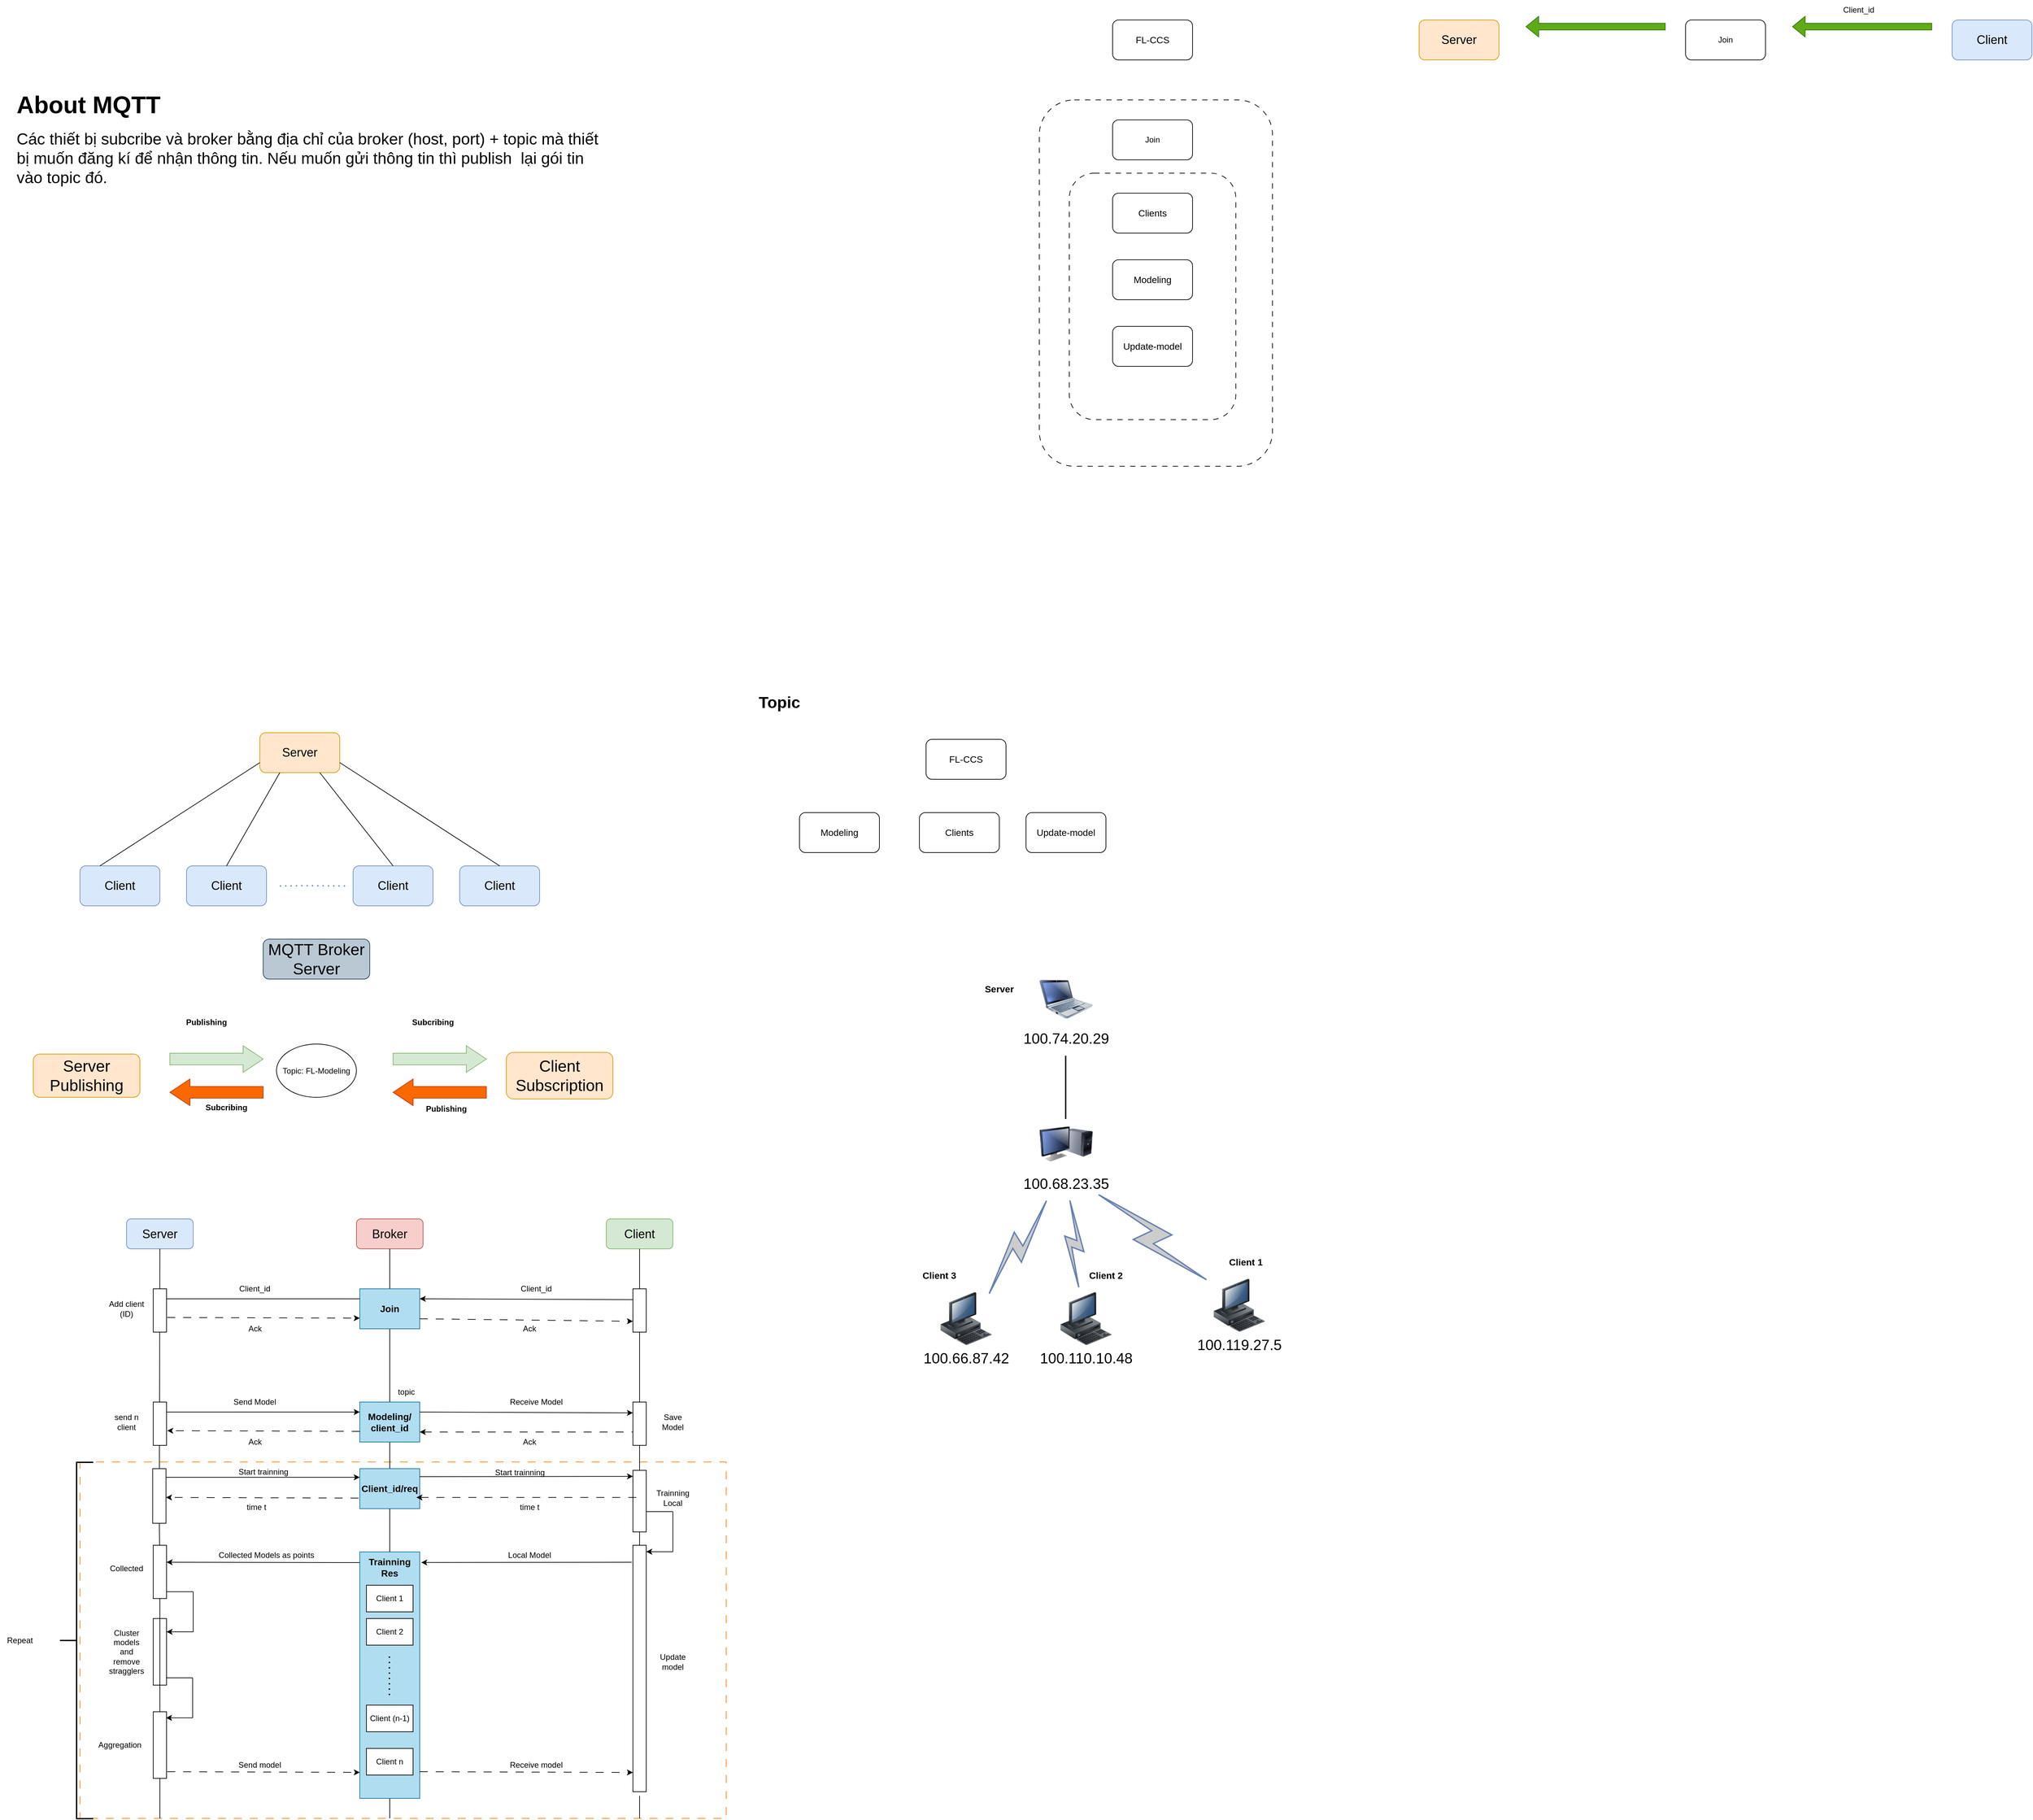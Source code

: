 <mxfile version="23.1.5" type="device">
  <diagram name="FL-CCC" id="c3QuGUCrtwv8ahnLyNjO">
    <mxGraphModel dx="1793" dy="5726" grid="0" gridSize="10" guides="1" tooltips="1" connect="1" arrows="1" fold="1" page="1" pageScale="1" pageWidth="3300" pageHeight="4681" math="0" shadow="0">
      <root>
        <mxCell id="0" />
        <mxCell id="1" parent="0" />
        <mxCell id="awCe2UNKOzJMhMb5uT8b-14" value="" style="group" parent="1" vertex="1" connectable="0">
          <mxGeometry x="280" y="-3220" width="870" height="267.5" as="geometry" />
        </mxCell>
        <mxCell id="awCe2UNKOzJMhMb5uT8b-15" value="&lt;span style=&quot;font-size: 24px;&quot;&gt;Client&lt;br&gt;Subscription&lt;/span&gt;" style="rounded=1;whiteSpace=wrap;html=1;fillColor=#ffe6cc;strokeColor=#d79b00;" parent="awCe2UNKOzJMhMb5uT8b-14" vertex="1">
          <mxGeometry x="710" y="170" width="160" height="70" as="geometry" />
        </mxCell>
        <mxCell id="awCe2UNKOzJMhMb5uT8b-16" value="&lt;font style=&quot;font-size: 24px;&quot;&gt;MQTT Broker Server&lt;/font&gt;" style="rounded=1;whiteSpace=wrap;html=1;fillColor=#bac8d3;strokeColor=#23445d;" parent="awCe2UNKOzJMhMb5uT8b-14" vertex="1">
          <mxGeometry x="345" width="160" height="60" as="geometry" />
        </mxCell>
        <mxCell id="awCe2UNKOzJMhMb5uT8b-17" value="&lt;span style=&quot;font-size: 24px;&quot;&gt;Server&lt;br&gt;Publishing&lt;/span&gt;" style="rounded=1;whiteSpace=wrap;html=1;fillColor=#ffe6cc;strokeColor=#d79b00;" parent="awCe2UNKOzJMhMb5uT8b-14" vertex="1">
          <mxGeometry y="172.5" width="160" height="65" as="geometry" />
        </mxCell>
        <mxCell id="awCe2UNKOzJMhMb5uT8b-18" value="Topic: FL-Modeling" style="ellipse;whiteSpace=wrap;html=1;" parent="awCe2UNKOzJMhMb5uT8b-14" vertex="1">
          <mxGeometry x="365" y="157.5" width="120" height="80" as="geometry" />
        </mxCell>
        <mxCell id="awCe2UNKOzJMhMb5uT8b-19" value="" style="shape=singleArrow;whiteSpace=wrap;html=1;arrowWidth=0.436;arrowSize=0.215;fillColor=#d5e8d4;strokeColor=#82b366;" parent="awCe2UNKOzJMhMb5uT8b-14" vertex="1">
          <mxGeometry x="205" y="160" width="140" height="40" as="geometry" />
        </mxCell>
        <mxCell id="awCe2UNKOzJMhMb5uT8b-20" value="" style="shape=singleArrow;whiteSpace=wrap;html=1;arrowWidth=0.436;arrowSize=0.215;fillColor=#d5e8d4;strokeColor=#82b366;" parent="awCe2UNKOzJMhMb5uT8b-14" vertex="1">
          <mxGeometry x="540" y="160" width="140" height="40" as="geometry" />
        </mxCell>
        <mxCell id="awCe2UNKOzJMhMb5uT8b-21" value="" style="shape=singleArrow;whiteSpace=wrap;html=1;arrowWidth=0.436;arrowSize=0.215;rotation=-180;fillColor=#fa6800;fontColor=#000000;strokeColor=#C73500;" parent="awCe2UNKOzJMhMb5uT8b-14" vertex="1">
          <mxGeometry x="540" y="210" width="140" height="40" as="geometry" />
        </mxCell>
        <mxCell id="awCe2UNKOzJMhMb5uT8b-22" value="" style="shape=singleArrow;whiteSpace=wrap;html=1;arrowWidth=0.436;arrowSize=0.215;rotation=-180;fillColor=#fa6800;fontColor=#000000;strokeColor=#C73500;" parent="awCe2UNKOzJMhMb5uT8b-14" vertex="1">
          <mxGeometry x="205" y="210" width="140" height="40" as="geometry" />
        </mxCell>
        <mxCell id="awCe2UNKOzJMhMb5uT8b-23" value="&lt;b&gt;Publishing&lt;/b&gt;" style="text;html=1;strokeColor=none;fillColor=none;align=center;verticalAlign=middle;whiteSpace=wrap;rounded=0;" parent="awCe2UNKOzJMhMb5uT8b-14" vertex="1">
          <mxGeometry x="230" y="110" width="60" height="30" as="geometry" />
        </mxCell>
        <mxCell id="awCe2UNKOzJMhMb5uT8b-24" value="&lt;b&gt;Subcribing&lt;/b&gt;" style="text;html=1;strokeColor=none;fillColor=none;align=center;verticalAlign=middle;whiteSpace=wrap;rounded=0;" parent="awCe2UNKOzJMhMb5uT8b-14" vertex="1">
          <mxGeometry x="570" y="110" width="60" height="30" as="geometry" />
        </mxCell>
        <mxCell id="5m6hEmugekp5v_GutVy6-2" value="&lt;b&gt;Subcribing&lt;/b&gt;" style="text;html=1;strokeColor=none;fillColor=none;align=center;verticalAlign=middle;whiteSpace=wrap;rounded=0;" parent="awCe2UNKOzJMhMb5uT8b-14" vertex="1">
          <mxGeometry x="260" y="237.5" width="60" height="30" as="geometry" />
        </mxCell>
        <mxCell id="awCe2UNKOzJMhMb5uT8b-25" value="" style="group" parent="1" vertex="1" connectable="0">
          <mxGeometry x="350" y="-3530" width="690" height="260" as="geometry" />
        </mxCell>
        <mxCell id="awCe2UNKOzJMhMb5uT8b-26" value="&lt;font style=&quot;font-size: 18px;&quot;&gt;Server&lt;/font&gt;" style="rounded=1;whiteSpace=wrap;html=1;fillColor=#ffe6cc;strokeColor=#d79b00;" parent="awCe2UNKOzJMhMb5uT8b-25" vertex="1">
          <mxGeometry x="270" width="120" height="60" as="geometry" />
        </mxCell>
        <mxCell id="awCe2UNKOzJMhMb5uT8b-27" value="&lt;font style=&quot;font-size: 18px;&quot;&gt;Client&lt;/font&gt;" style="rounded=1;whiteSpace=wrap;html=1;fillColor=#dae8fc;strokeColor=#6c8ebf;" parent="awCe2UNKOzJMhMb5uT8b-25" vertex="1">
          <mxGeometry y="200" width="120" height="60" as="geometry" />
        </mxCell>
        <mxCell id="awCe2UNKOzJMhMb5uT8b-28" value="&lt;font style=&quot;font-size: 18px;&quot;&gt;Client&lt;/font&gt;" style="rounded=1;whiteSpace=wrap;html=1;fillColor=#dae8fc;strokeColor=#6c8ebf;" parent="awCe2UNKOzJMhMb5uT8b-25" vertex="1">
          <mxGeometry x="570" y="200" width="120" height="60" as="geometry" />
        </mxCell>
        <mxCell id="awCe2UNKOzJMhMb5uT8b-29" value="&lt;font style=&quot;font-size: 18px;&quot;&gt;Client&lt;/font&gt;" style="rounded=1;whiteSpace=wrap;html=1;fillColor=#dae8fc;strokeColor=#6c8ebf;" parent="awCe2UNKOzJMhMb5uT8b-25" vertex="1">
          <mxGeometry x="160" y="200" width="120" height="60" as="geometry" />
        </mxCell>
        <mxCell id="awCe2UNKOzJMhMb5uT8b-30" value="&lt;font style=&quot;font-size: 18px;&quot;&gt;Client&lt;/font&gt;" style="rounded=1;whiteSpace=wrap;html=1;fillColor=#dae8fc;strokeColor=#6c8ebf;" parent="awCe2UNKOzJMhMb5uT8b-25" vertex="1">
          <mxGeometry x="410" y="200" width="120" height="60" as="geometry" />
        </mxCell>
        <mxCell id="awCe2UNKOzJMhMb5uT8b-31" value="" style="endArrow=none;dashed=1;html=1;dashPattern=1 3;strokeWidth=2;rounded=0;fillColor=#dae8fc;strokeColor=#6c8ebf;" parent="awCe2UNKOzJMhMb5uT8b-25" edge="1">
          <mxGeometry width="50" height="50" relative="1" as="geometry">
            <mxPoint x="300" y="230.21" as="sourcePoint" />
            <mxPoint x="400" y="230.21" as="targetPoint" />
            <Array as="points">
              <mxPoint x="340" y="229.71" />
            </Array>
          </mxGeometry>
        </mxCell>
        <mxCell id="awCe2UNKOzJMhMb5uT8b-32" value="" style="endArrow=none;html=1;rounded=0;entryX=0;entryY=0.75;entryDx=0;entryDy=0;" parent="awCe2UNKOzJMhMb5uT8b-25" target="awCe2UNKOzJMhMb5uT8b-26" edge="1">
          <mxGeometry width="50" height="50" relative="1" as="geometry">
            <mxPoint x="30" y="200" as="sourcePoint" />
            <mxPoint x="80" y="150" as="targetPoint" />
          </mxGeometry>
        </mxCell>
        <mxCell id="awCe2UNKOzJMhMb5uT8b-33" value="" style="endArrow=none;html=1;rounded=0;entryX=0.25;entryY=1;entryDx=0;entryDy=0;exitX=0.5;exitY=0;exitDx=0;exitDy=0;" parent="awCe2UNKOzJMhMb5uT8b-25" source="awCe2UNKOzJMhMb5uT8b-29" target="awCe2UNKOzJMhMb5uT8b-26" edge="1">
          <mxGeometry width="50" height="50" relative="1" as="geometry">
            <mxPoint x="190" y="190" as="sourcePoint" />
            <mxPoint x="490" as="targetPoint" />
          </mxGeometry>
        </mxCell>
        <mxCell id="awCe2UNKOzJMhMb5uT8b-34" value="" style="endArrow=none;html=1;rounded=0;entryX=0.75;entryY=1;entryDx=0;entryDy=0;exitX=0.5;exitY=0;exitDx=0;exitDy=0;" parent="awCe2UNKOzJMhMb5uT8b-25" source="awCe2UNKOzJMhMb5uT8b-30" target="awCe2UNKOzJMhMb5uT8b-26" edge="1">
          <mxGeometry width="50" height="50" relative="1" as="geometry">
            <mxPoint x="420" y="120" as="sourcePoint" />
            <mxPoint x="660" y="-20" as="targetPoint" />
          </mxGeometry>
        </mxCell>
        <mxCell id="awCe2UNKOzJMhMb5uT8b-35" value="" style="endArrow=none;html=1;rounded=0;entryX=1;entryY=0.75;entryDx=0;entryDy=0;exitX=0.5;exitY=0;exitDx=0;exitDy=0;" parent="awCe2UNKOzJMhMb5uT8b-25" source="awCe2UNKOzJMhMb5uT8b-28" target="awCe2UNKOzJMhMb5uT8b-26" edge="1">
          <mxGeometry width="50" height="50" relative="1" as="geometry">
            <mxPoint x="490" y="60" as="sourcePoint" />
            <mxPoint x="730" y="-80" as="targetPoint" />
          </mxGeometry>
        </mxCell>
        <mxCell id="awCe2UNKOzJMhMb5uT8b-111" value="&lt;font style=&quot;font-size: 14px;&quot;&gt;FL-CCS&lt;/font&gt;" style="rounded=1;whiteSpace=wrap;html=1;" parent="1" vertex="1">
          <mxGeometry x="1620" y="-3520" width="120" height="60" as="geometry" />
        </mxCell>
        <mxCell id="awCe2UNKOzJMhMb5uT8b-112" value="&lt;span style=&quot;font-size: 14px;&quot;&gt;Modeling&lt;/span&gt;" style="rounded=1;whiteSpace=wrap;html=1;" parent="1" vertex="1">
          <mxGeometry x="1430" y="-3410" width="120" height="60" as="geometry" />
        </mxCell>
        <mxCell id="awCe2UNKOzJMhMb5uT8b-113" value="&lt;span style=&quot;font-size: 14px;&quot;&gt;Clients&lt;/span&gt;" style="rounded=1;whiteSpace=wrap;html=1;" parent="1" vertex="1">
          <mxGeometry x="1610" y="-3410" width="120" height="60" as="geometry" />
        </mxCell>
        <mxCell id="awCe2UNKOzJMhMb5uT8b-114" value="&lt;font style=&quot;font-size: 24px;&quot;&gt;&lt;b&gt;Topic&lt;/b&gt;&lt;/font&gt;" style="text;html=1;align=center;verticalAlign=middle;whiteSpace=wrap;rounded=0;" parent="1" vertex="1">
          <mxGeometry x="1370" y="-3590" width="60" height="30" as="geometry" />
        </mxCell>
        <mxCell id="awCe2UNKOzJMhMb5uT8b-116" value="&lt;h1&gt;&lt;span style=&quot;font-size: 36px;&quot;&gt;About MQTT&lt;/span&gt;&lt;/h1&gt;&lt;p&gt;&lt;font style=&quot;font-size: 24px;&quot;&gt;Các thiết bị subcribe và broker bằng địa chỉ của broker (host, port) + topic mà thiết bị muốn đăng kí để nhận thông tin. Nếu muốn gửi thông tin thì publish&amp;nbsp; lại gói tin vào topic đó.&lt;/font&gt;&lt;/p&gt;&lt;p&gt;&lt;font style=&quot;font-size: 24px;&quot;&gt;&lt;br&gt;&lt;/font&gt;&lt;/p&gt;" style="text;html=1;spacing=5;spacingTop=-20;whiteSpace=wrap;overflow=hidden;rounded=0;" parent="1" vertex="1">
          <mxGeometry x="250" y="-4500" width="890" height="410" as="geometry" />
        </mxCell>
        <mxCell id="awCe2UNKOzJMhMb5uT8b-117" value="&lt;span style=&quot;font-size: 14px;&quot;&gt;Update-model&lt;/span&gt;" style="rounded=1;whiteSpace=wrap;html=1;" parent="1" vertex="1">
          <mxGeometry x="1770" y="-3410" width="120" height="60" as="geometry" />
        </mxCell>
        <mxCell id="awCe2UNKOzJMhMb5uT8b-120" value="&lt;font style=&quot;font-size: 18px;&quot;&gt;Server&lt;/font&gt;" style="rounded=1;whiteSpace=wrap;html=1;fillColor=#ffe6cc;strokeColor=#d79b00;" parent="1" vertex="1">
          <mxGeometry x="2360" y="-4600" width="120" height="60" as="geometry" />
        </mxCell>
        <mxCell id="awCe2UNKOzJMhMb5uT8b-122" value="&lt;font style=&quot;font-size: 18px;&quot;&gt;Client&lt;/font&gt;" style="rounded=1;whiteSpace=wrap;html=1;fillColor=#dae8fc;strokeColor=#6c8ebf;" parent="1" vertex="1">
          <mxGeometry x="3160" y="-4600" width="120" height="60" as="geometry" />
        </mxCell>
        <mxCell id="awCe2UNKOzJMhMb5uT8b-130" value="&lt;font style=&quot;font-size: 14px;&quot;&gt;FL-CCS&lt;/font&gt;" style="rounded=1;whiteSpace=wrap;html=1;" parent="1" vertex="1">
          <mxGeometry x="1900" y="-4600" width="120" height="60" as="geometry" />
        </mxCell>
        <mxCell id="awCe2UNKOzJMhMb5uT8b-131" value="&lt;span style=&quot;font-size: 14px;&quot;&gt;Modeling&lt;/span&gt;" style="rounded=1;whiteSpace=wrap;html=1;" parent="1" vertex="1">
          <mxGeometry x="1900" y="-4240" width="120" height="60" as="geometry" />
        </mxCell>
        <mxCell id="awCe2UNKOzJMhMb5uT8b-132" value="&lt;span style=&quot;font-size: 14px;&quot;&gt;Clients&lt;/span&gt;" style="rounded=1;whiteSpace=wrap;html=1;" parent="1" vertex="1">
          <mxGeometry x="1900" y="-4340" width="120" height="60" as="geometry" />
        </mxCell>
        <mxCell id="awCe2UNKOzJMhMb5uT8b-133" value="&lt;span style=&quot;font-size: 14px;&quot;&gt;Update-model&lt;/span&gt;" style="rounded=1;whiteSpace=wrap;html=1;" parent="1" vertex="1">
          <mxGeometry x="1900" y="-4140" width="120" height="60" as="geometry" />
        </mxCell>
        <mxCell id="If4Z5eM3cp17bn5f_kbH-1" value="" style="rounded=1;whiteSpace=wrap;html=1;dashed=1;dashPattern=8 8;fillColor=none;" parent="1" vertex="1">
          <mxGeometry x="1790" y="-4480" width="350" height="550" as="geometry" />
        </mxCell>
        <mxCell id="mG-mqmal-jHBFLolHyjt-1" value="Join" style="rounded=1;whiteSpace=wrap;html=1;" parent="1" vertex="1">
          <mxGeometry x="1900" y="-4450" width="120" height="60" as="geometry" />
        </mxCell>
        <mxCell id="If4Z5eM3cp17bn5f_kbH-2" value="" style="rounded=1;whiteSpace=wrap;html=1;dashed=1;dashPattern=8 8;fillColor=none;" parent="1" vertex="1">
          <mxGeometry x="1835" y="-4370" width="250" height="370" as="geometry" />
        </mxCell>
        <mxCell id="If4Z5eM3cp17bn5f_kbH-3" value="Join" style="rounded=1;whiteSpace=wrap;html=1;" parent="1" vertex="1">
          <mxGeometry x="2760" y="-4600" width="120" height="60" as="geometry" />
        </mxCell>
        <mxCell id="If4Z5eM3cp17bn5f_kbH-4" value="" style="shape=flexArrow;endArrow=classic;html=1;rounded=0;fillColor=#60a917;strokeColor=#2D7600;" parent="1" edge="1">
          <mxGeometry width="50" height="50" relative="1" as="geometry">
            <mxPoint x="3130" y="-4590" as="sourcePoint" />
            <mxPoint x="2920" y="-4590" as="targetPoint" />
          </mxGeometry>
        </mxCell>
        <mxCell id="If4Z5eM3cp17bn5f_kbH-5" value="Client_id" style="text;html=1;align=center;verticalAlign=middle;whiteSpace=wrap;rounded=0;" parent="1" vertex="1">
          <mxGeometry x="2990" y="-4630" width="60" height="30" as="geometry" />
        </mxCell>
        <mxCell id="If4Z5eM3cp17bn5f_kbH-6" value="" style="shape=flexArrow;endArrow=classic;html=1;rounded=0;fillColor=#60a917;strokeColor=#2D7600;" parent="1" edge="1">
          <mxGeometry width="50" height="50" relative="1" as="geometry">
            <mxPoint x="2730" y="-4590" as="sourcePoint" />
            <mxPoint x="2520" y="-4590" as="targetPoint" />
          </mxGeometry>
        </mxCell>
        <mxCell id="5m6hEmugekp5v_GutVy6-1" value="&lt;b&gt;Publishing&lt;/b&gt;" style="text;html=1;strokeColor=none;fillColor=none;align=center;verticalAlign=middle;whiteSpace=wrap;rounded=0;" parent="1" vertex="1">
          <mxGeometry x="870" y="-2980" width="60" height="30" as="geometry" />
        </mxCell>
        <mxCell id="yROcr4ro5BfbEYXAy01G-6" style="edgeStyle=none;rounded=0;html=1;labelBackgroundColor=none;endArrow=none;strokeWidth=2;fontFamily=Verdana;fontSize=22" parent="1" edge="1">
          <mxGeometry relative="1" as="geometry">
            <mxPoint x="1829.58" y="-2950" as="sourcePoint" />
            <mxPoint x="1829.58" y="-3045" as="targetPoint" />
          </mxGeometry>
        </mxCell>
        <mxCell id="yROcr4ro5BfbEYXAy01G-10" value="100.119.27.5" style="image;html=1;labelBackgroundColor=#ffffff;image=img/lib/clip_art/computers/Workstation_128x128.png;rounded=1;shadow=0;comic=0;strokeWidth=2;fontSize=22" parent="1" vertex="1">
          <mxGeometry x="2050" y="-2710" width="80" height="80" as="geometry" />
        </mxCell>
        <mxCell id="yROcr4ro5BfbEYXAy01G-12" value="100.74.20.29" style="image;html=1;labelBackgroundColor=#ffffff;image=img/lib/clip_art/computers/Netbook_128x128.png;rounded=1;shadow=0;comic=0;strokeColor=#000000;strokeWidth=2;fillColor=#FFFFFF;fontSize=22;fontColor=#000000;" parent="1" vertex="1">
          <mxGeometry x="1790" y="-3170" width="80" height="80" as="geometry" />
        </mxCell>
        <mxCell id="yROcr4ro5BfbEYXAy01G-16" value="" style="html=1;fillColor=#CCCCCC;strokeColor=#6881B3;gradientColor=none;gradientDirection=north;strokeWidth=2;shape=mxgraph.networks.comm_link_edge;html=1;labelBackgroundColor=none;endArrow=none;fontFamily=Verdana;fontSize=22;fontColor=#000000;" parent="1" edge="1">
          <mxGeometry width="100" height="100" relative="1" as="geometry">
            <mxPoint x="1710" y="-2680" as="sourcePoint" />
            <mxPoint x="1805.51" y="-2835" as="targetPoint" />
          </mxGeometry>
        </mxCell>
        <mxCell id="yROcr4ro5BfbEYXAy01G-17" value="" style="html=1;fillColor=#CCCCCC;strokeColor=#6881B3;gradientColor=none;gradientDirection=north;strokeWidth=2;shape=mxgraph.networks.comm_link_edge;html=1;labelBackgroundColor=none;endArrow=none;fontFamily=Verdana;fontSize=22;fontColor=#000000;" parent="1" edge="1">
          <mxGeometry width="100" height="100" relative="1" as="geometry">
            <mxPoint x="1850" y="-2690" as="sourcePoint" />
            <mxPoint x="1835.106" y="-2835" as="targetPoint" />
          </mxGeometry>
        </mxCell>
        <mxCell id="yROcr4ro5BfbEYXAy01G-18" value="" style="html=1;fillColor=#CCCCCC;strokeColor=#6881B3;gradientColor=none;gradientDirection=north;strokeWidth=2;shape=mxgraph.networks.comm_link_edge;html=1;labelBackgroundColor=none;endArrow=none;fontFamily=Verdana;fontSize=22;fontColor=#000000;" parent="1" source="yROcr4ro5BfbEYXAy01G-10" edge="1">
          <mxGeometry width="100" height="100" relative="1" as="geometry">
            <mxPoint x="1670" y="-2868.043" as="sourcePoint" />
            <mxPoint x="1870" y="-2843.462" as="targetPoint" />
          </mxGeometry>
        </mxCell>
        <mxCell id="yROcr4ro5BfbEYXAy01G-23" value="100.68.23.35" style="image;html=1;labelBackgroundColor=#ffffff;image=img/lib/clip_art/computers/Monitor_Tower_128x128.png;rounded=1;shadow=0;comic=0;strokeWidth=2;fontSize=22" parent="1" vertex="1">
          <mxGeometry x="1790" y="-2952.5" width="80" height="80" as="geometry" />
        </mxCell>
        <mxCell id="yROcr4ro5BfbEYXAy01G-24" value="100.110.10.48" style="image;html=1;labelBackgroundColor=#ffffff;image=img/lib/clip_art/computers/Workstation_128x128.png;rounded=1;shadow=0;comic=0;strokeWidth=2;fontSize=22" parent="1" vertex="1">
          <mxGeometry x="1820" y="-2690" width="80" height="80" as="geometry" />
        </mxCell>
        <mxCell id="yROcr4ro5BfbEYXAy01G-25" value="100.66.87.42" style="image;html=1;labelBackgroundColor=#ffffff;image=img/lib/clip_art/computers/Workstation_128x128.png;rounded=1;shadow=0;comic=0;strokeWidth=2;fontSize=22" parent="1" vertex="1">
          <mxGeometry x="1640" y="-2690" width="80" height="80" as="geometry" />
        </mxCell>
        <mxCell id="yROcr4ro5BfbEYXAy01G-26" value="&lt;b&gt;&lt;font style=&quot;font-size: 14px;&quot;&gt;Server&lt;/font&gt;&lt;/b&gt;" style="text;html=1;align=center;verticalAlign=middle;whiteSpace=wrap;rounded=0;" parent="1" vertex="1">
          <mxGeometry x="1700" y="-3160" width="60" height="30" as="geometry" />
        </mxCell>
        <mxCell id="yROcr4ro5BfbEYXAy01G-27" value="&lt;b&gt;&lt;font style=&quot;font-size: 14px;&quot;&gt;Client 3&lt;/font&gt;&lt;/b&gt;" style="text;html=1;align=center;verticalAlign=middle;whiteSpace=wrap;rounded=0;" parent="1" vertex="1">
          <mxGeometry x="1610" y="-2730" width="60" height="30" as="geometry" />
        </mxCell>
        <mxCell id="yROcr4ro5BfbEYXAy01G-28" value="&lt;b&gt;&lt;font style=&quot;font-size: 14px;&quot;&gt;Client 2&lt;/font&gt;&lt;/b&gt;" style="text;html=1;align=center;verticalAlign=middle;whiteSpace=wrap;rounded=0;" parent="1" vertex="1">
          <mxGeometry x="1860" y="-2730" width="60" height="30" as="geometry" />
        </mxCell>
        <mxCell id="yROcr4ro5BfbEYXAy01G-29" value="&lt;b&gt;&lt;font style=&quot;font-size: 14px;&quot;&gt;Client 1&lt;/font&gt;&lt;/b&gt;" style="text;html=1;align=center;verticalAlign=middle;whiteSpace=wrap;rounded=0;" parent="1" vertex="1">
          <mxGeometry x="2070" y="-2750" width="60" height="30" as="geometry" />
        </mxCell>
        <mxCell id="awCe2UNKOzJMhMb5uT8b-106" value="" style="group" parent="1" vertex="1" connectable="0">
          <mxGeometry x="1200" y="-2360.5" width="40" height="60.2" as="geometry" />
        </mxCell>
        <mxCell id="awCe2UNKOzJMhMb5uT8b-107" value="" style="endArrow=classic;html=1;rounded=0;" parent="awCe2UNKOzJMhMb5uT8b-106" edge="1">
          <mxGeometry width="50" height="50" relative="1" as="geometry">
            <mxPoint x="40" y="60.2" as="sourcePoint" />
            <mxPoint y="60.2" as="targetPoint" />
          </mxGeometry>
        </mxCell>
        <mxCell id="awCe2UNKOzJMhMb5uT8b-108" value="" style="endArrow=none;html=1;rounded=0;" parent="awCe2UNKOzJMhMb5uT8b-106" edge="1">
          <mxGeometry width="50" height="50" relative="1" as="geometry">
            <mxPoint x="40" y="60.2" as="sourcePoint" />
            <mxPoint x="40" y="0.2" as="targetPoint" />
          </mxGeometry>
        </mxCell>
        <mxCell id="awCe2UNKOzJMhMb5uT8b-109" value="" style="endArrow=none;html=1;rounded=0;" parent="awCe2UNKOzJMhMb5uT8b-106" edge="1">
          <mxGeometry width="50" height="50" relative="1" as="geometry">
            <mxPoint as="sourcePoint" />
            <mxPoint x="40" as="targetPoint" />
          </mxGeometry>
        </mxCell>
        <mxCell id="awCe2UNKOzJMhMb5uT8b-40" value="" style="rounded=0;whiteSpace=wrap;html=1;fillColor=none;dashed=1;dashPattern=12 12;strokeColor=#FF8000;container=0;" parent="1" vertex="1">
          <mxGeometry x="350" y="-2435" width="970" height="535" as="geometry" />
        </mxCell>
        <mxCell id="awCe2UNKOzJMhMb5uT8b-100" value="" style="strokeWidth=2;html=1;shape=mxgraph.flowchart.annotation_2;align=left;labelPosition=right;pointerEvents=1;" parent="1" vertex="1">
          <mxGeometry x="320" y="-2434.5" width="50" height="535" as="geometry" />
        </mxCell>
        <mxCell id="awCe2UNKOzJMhMb5uT8b-101" value="Repeat" style="text;html=1;strokeColor=none;fillColor=none;align=center;verticalAlign=middle;whiteSpace=wrap;rounded=0;" parent="1" vertex="1">
          <mxGeometry x="230" y="-2182" width="60" height="30" as="geometry" />
        </mxCell>
        <mxCell id="awCe2UNKOzJMhMb5uT8b-42" value="&lt;font style=&quot;font-size: 18px;&quot;&gt;Server&lt;/font&gt;" style="rounded=1;whiteSpace=wrap;html=1;fillColor=#dae8fc;strokeColor=#6c8ebf;" parent="1" vertex="1">
          <mxGeometry x="420" y="-2800" width="100" height="45" as="geometry" />
        </mxCell>
        <mxCell id="awCe2UNKOzJMhMb5uT8b-43" value="&lt;font style=&quot;font-size: 18px;&quot;&gt;Client&lt;/font&gt;" style="rounded=1;whiteSpace=wrap;html=1;fillColor=#d5e8d4;strokeColor=#82b366;" parent="1" vertex="1">
          <mxGeometry x="1140" y="-2800" width="100" height="45" as="geometry" />
        </mxCell>
        <mxCell id="awCe2UNKOzJMhMb5uT8b-44" value="" style="endArrow=none;html=1;rounded=0;entryX=0.5;entryY=1;entryDx=0;entryDy=0;" parent="1" source="ZpZ2Aznc4NjEbj2G3vi4-88" target="awCe2UNKOzJMhMb5uT8b-42" edge="1">
          <mxGeometry width="50" height="50" relative="1" as="geometry">
            <mxPoint x="470" y="-2020" as="sourcePoint" />
            <mxPoint x="500" y="-2540" as="targetPoint" />
          </mxGeometry>
        </mxCell>
        <mxCell id="awCe2UNKOzJMhMb5uT8b-45" value="" style="endArrow=none;html=1;rounded=0;entryX=0.5;entryY=1;entryDx=0;entryDy=0;" parent="1" source="awCe2UNKOzJMhMb5uT8b-59" target="awCe2UNKOzJMhMb5uT8b-43" edge="1">
          <mxGeometry width="50" height="50" relative="1" as="geometry">
            <mxPoint x="1190" y="-2020" as="sourcePoint" />
            <mxPoint x="1220" y="-2530" as="targetPoint" />
          </mxGeometry>
        </mxCell>
        <mxCell id="awCe2UNKOzJMhMb5uT8b-46" value="&lt;span style=&quot;font-size: 18px;&quot;&gt;Broker&lt;/span&gt;" style="rounded=1;whiteSpace=wrap;html=1;fillColor=#f8cecc;strokeColor=#b85450;" parent="1" vertex="1">
          <mxGeometry x="765" y="-2800" width="100" height="45" as="geometry" />
        </mxCell>
        <mxCell id="awCe2UNKOzJMhMb5uT8b-47" value="" style="endArrow=none;html=1;rounded=0;entryX=0.5;entryY=1;entryDx=0;entryDy=0;" parent="1" source="ZpZ2Aznc4NjEbj2G3vi4-92" target="awCe2UNKOzJMhMb5uT8b-46" edge="1">
          <mxGeometry width="50" height="50" relative="1" as="geometry">
            <mxPoint x="815" y="-2020" as="sourcePoint" />
            <mxPoint x="845" y="-2530" as="targetPoint" />
          </mxGeometry>
        </mxCell>
        <mxCell id="awCe2UNKOzJMhMb5uT8b-48" value="&lt;font style=&quot;font-size: 14px;&quot;&gt;&lt;b&gt;Modeling/&lt;br&gt;client_id&lt;br&gt;&lt;/b&gt;&lt;/font&gt;" style="rounded=0;whiteSpace=wrap;html=1;fillColor=#b1ddf0;strokeColor=#10739e;" parent="1" vertex="1">
          <mxGeometry x="770" y="-2525" width="90" height="60" as="geometry" />
        </mxCell>
        <mxCell id="awCe2UNKOzJMhMb5uT8b-49" value="topic" style="text;html=1;strokeColor=none;fillColor=none;align=center;verticalAlign=middle;whiteSpace=wrap;rounded=0;" parent="1" vertex="1">
          <mxGeometry x="810" y="-2555" width="60" height="30" as="geometry" />
        </mxCell>
        <mxCell id="awCe2UNKOzJMhMb5uT8b-50" value="" style="endArrow=classic;html=1;rounded=0;entryX=0;entryY=0.25;entryDx=0;entryDy=0;" parent="1" target="awCe2UNKOzJMhMb5uT8b-48" edge="1">
          <mxGeometry width="50" height="50" relative="1" as="geometry">
            <mxPoint x="470" y="-2510" as="sourcePoint" />
            <mxPoint x="590" y="-2550" as="targetPoint" />
          </mxGeometry>
        </mxCell>
        <mxCell id="awCe2UNKOzJMhMb5uT8b-51" value="" style="endArrow=classic;html=1;rounded=0;entryX=0;entryY=0.25;entryDx=0;entryDy=0;" parent="1" target="awCe2UNKOzJMhMb5uT8b-59" edge="1">
          <mxGeometry width="50" height="50" relative="1" as="geometry">
            <mxPoint x="860" y="-2510" as="sourcePoint" />
            <mxPoint x="1190" y="-2510" as="targetPoint" />
          </mxGeometry>
        </mxCell>
        <mxCell id="awCe2UNKOzJMhMb5uT8b-52" value="Send Model" style="text;html=1;strokeColor=none;fillColor=none;align=center;verticalAlign=middle;whiteSpace=wrap;rounded=0;" parent="1" vertex="1">
          <mxGeometry x="570" y="-2540" width="85" height="30" as="geometry" />
        </mxCell>
        <mxCell id="awCe2UNKOzJMhMb5uT8b-53" value="Receive Model" style="text;html=1;strokeColor=none;fillColor=none;align=center;verticalAlign=middle;whiteSpace=wrap;rounded=0;" parent="1" vertex="1">
          <mxGeometry x="980" y="-2540" width="110" height="30" as="geometry" />
        </mxCell>
        <mxCell id="awCe2UNKOzJMhMb5uT8b-54" value="" style="endArrow=classic;html=1;rounded=0;entryX=1;entryY=0.75;entryDx=0;entryDy=0;dashed=1;dashPattern=12 12;" parent="1" target="awCe2UNKOzJMhMb5uT8b-48" edge="1">
          <mxGeometry width="50" height="50" relative="1" as="geometry">
            <mxPoint x="1190" y="-2480" as="sourcePoint" />
            <mxPoint x="1200" y="-2385.5" as="targetPoint" />
          </mxGeometry>
        </mxCell>
        <mxCell id="awCe2UNKOzJMhMb5uT8b-55" value="Ack" style="text;html=1;strokeColor=none;fillColor=none;align=center;verticalAlign=middle;whiteSpace=wrap;rounded=0;" parent="1" vertex="1">
          <mxGeometry x="970" y="-2480" width="110" height="30" as="geometry" />
        </mxCell>
        <mxCell id="awCe2UNKOzJMhMb5uT8b-56" value="" style="endArrow=classic;html=1;rounded=0;entryX=1.05;entryY=0.662;entryDx=0;entryDy=0;dashed=1;dashPattern=12 12;entryPerimeter=0;" parent="1" target="awCe2UNKOzJMhMb5uT8b-58" edge="1">
          <mxGeometry width="50" height="50" relative="1" as="geometry">
            <mxPoint x="770" y="-2481" as="sourcePoint" />
            <mxPoint x="470" y="-2481" as="targetPoint" />
          </mxGeometry>
        </mxCell>
        <mxCell id="awCe2UNKOzJMhMb5uT8b-57" value="Ack" style="text;html=1;strokeColor=none;fillColor=none;align=center;verticalAlign=middle;whiteSpace=wrap;rounded=0;" parent="1" vertex="1">
          <mxGeometry x="557.5" y="-2480" width="110" height="30" as="geometry" />
        </mxCell>
        <mxCell id="awCe2UNKOzJMhMb5uT8b-58" value="" style="rounded=0;whiteSpace=wrap;html=1;" parent="1" vertex="1">
          <mxGeometry x="460" y="-2525" width="20" height="65" as="geometry" />
        </mxCell>
        <mxCell id="awCe2UNKOzJMhMb5uT8b-59" value="" style="rounded=0;whiteSpace=wrap;html=1;" parent="1" vertex="1">
          <mxGeometry x="1180" y="-2525" width="20" height="65" as="geometry" />
        </mxCell>
        <mxCell id="awCe2UNKOzJMhMb5uT8b-60" value="Save Model" style="text;html=1;strokeColor=none;fillColor=none;align=center;verticalAlign=middle;whiteSpace=wrap;rounded=0;" parent="1" vertex="1">
          <mxGeometry x="1210" y="-2510" width="60" height="30" as="geometry" />
        </mxCell>
        <mxCell id="awCe2UNKOzJMhMb5uT8b-61" value="send n client" style="text;html=1;strokeColor=none;fillColor=none;align=center;verticalAlign=middle;whiteSpace=wrap;rounded=0;" parent="1" vertex="1">
          <mxGeometry x="390" y="-2510" width="60" height="30" as="geometry" />
        </mxCell>
        <mxCell id="awCe2UNKOzJMhMb5uT8b-62" value="" style="rounded=0;whiteSpace=wrap;html=1;" parent="1" vertex="1">
          <mxGeometry x="1180" y="-2422.5" width="20" height="92.5" as="geometry" />
        </mxCell>
        <mxCell id="awCe2UNKOzJMhMb5uT8b-63" value="" style="endArrow=none;html=1;rounded=0;entryX=0.5;entryY=1;entryDx=0;entryDy=0;" parent="1" source="awCe2UNKOzJMhMb5uT8b-62" target="awCe2UNKOzJMhMb5uT8b-59" edge="1">
          <mxGeometry width="50" height="50" relative="1" as="geometry">
            <mxPoint x="1190" y="-2020" as="sourcePoint" />
            <mxPoint x="1190" y="-2575" as="targetPoint" />
          </mxGeometry>
        </mxCell>
        <mxCell id="awCe2UNKOzJMhMb5uT8b-64" value="Trainning&lt;br&gt;Local" style="text;html=1;strokeColor=none;fillColor=none;align=center;verticalAlign=middle;whiteSpace=wrap;rounded=0;" parent="1" vertex="1">
          <mxGeometry x="1210" y="-2396.25" width="60" height="30" as="geometry" />
        </mxCell>
        <mxCell id="awCe2UNKOzJMhMb5uT8b-65" value="" style="endArrow=none;html=1;rounded=0;entryX=0.5;entryY=1;entryDx=0;entryDy=0;" parent="1" target="awCe2UNKOzJMhMb5uT8b-66" edge="1">
          <mxGeometry width="50" height="50" relative="1" as="geometry">
            <mxPoint x="1190" y="-2030" as="sourcePoint" />
            <mxPoint x="1190" y="-2330" as="targetPoint" />
          </mxGeometry>
        </mxCell>
        <mxCell id="awCe2UNKOzJMhMb5uT8b-66" value="" style="rounded=0;whiteSpace=wrap;html=1;" parent="1" vertex="1">
          <mxGeometry x="1180" y="-2310" width="20" height="370" as="geometry" />
        </mxCell>
        <mxCell id="awCe2UNKOzJMhMb5uT8b-67" value="" style="endArrow=none;html=1;rounded=0;entryX=0.5;entryY=1;entryDx=0;entryDy=0;" parent="1" source="awCe2UNKOzJMhMb5uT8b-66" target="awCe2UNKOzJMhMb5uT8b-62" edge="1">
          <mxGeometry width="50" height="50" relative="1" as="geometry">
            <mxPoint x="1190" y="-2020" as="sourcePoint" />
            <mxPoint x="1190" y="-2460" as="targetPoint" />
          </mxGeometry>
        </mxCell>
        <mxCell id="awCe2UNKOzJMhMb5uT8b-68" value="" style="endArrow=classic;html=1;rounded=0;entryX=1.025;entryY=0.043;entryDx=0;entryDy=0;exitX=-0.09;exitY=0.069;exitDx=0;exitDy=0;entryPerimeter=0;exitPerimeter=0;" parent="1" source="awCe2UNKOzJMhMb5uT8b-66" target="awCe2UNKOzJMhMb5uT8b-70" edge="1">
          <mxGeometry width="50" height="50" relative="1" as="geometry">
            <mxPoint x="1170" y="-2289.59" as="sourcePoint" />
            <mxPoint x="850" y="-2290.59" as="targetPoint" />
          </mxGeometry>
        </mxCell>
        <mxCell id="awCe2UNKOzJMhMb5uT8b-69" value="" style="endArrow=none;html=1;rounded=0;entryX=0.5;entryY=1;entryDx=0;entryDy=0;" parent="1" target="awCe2UNKOzJMhMb5uT8b-70" edge="1">
          <mxGeometry width="50" height="50" relative="1" as="geometry">
            <mxPoint x="815" y="-1900" as="sourcePoint" />
            <mxPoint x="815" y="-2575" as="targetPoint" />
          </mxGeometry>
        </mxCell>
        <mxCell id="awCe2UNKOzJMhMb5uT8b-70" value="&lt;font style=&quot;font-size: 14px;&quot;&gt;&lt;b&gt;Trainning&lt;br&gt;Res&lt;/b&gt;&lt;br&gt;&lt;/font&gt;" style="rounded=0;whiteSpace=wrap;html=1;verticalAlign=top;fillColor=#b1ddf0;strokeColor=#10739e;" parent="1" vertex="1">
          <mxGeometry x="770" y="-2300" width="90" height="370" as="geometry" />
        </mxCell>
        <mxCell id="awCe2UNKOzJMhMb5uT8b-71" value="Local Model" style="text;html=1;strokeColor=none;fillColor=none;align=center;verticalAlign=middle;whiteSpace=wrap;rounded=0;" parent="1" vertex="1">
          <mxGeometry x="970" y="-2310" width="110" height="30" as="geometry" />
        </mxCell>
        <mxCell id="awCe2UNKOzJMhMb5uT8b-72" value="" style="rounded=0;whiteSpace=wrap;html=1;" parent="1" vertex="1">
          <mxGeometry x="460" y="-2310" width="20" height="80" as="geometry" />
        </mxCell>
        <mxCell id="awCe2UNKOzJMhMb5uT8b-73" value="" style="endArrow=classic;html=1;rounded=0;entryX=1;entryY=0.25;entryDx=0;entryDy=0;" parent="1" edge="1">
          <mxGeometry width="50" height="50" relative="1" as="geometry">
            <mxPoint x="770" y="-2284" as="sourcePoint" />
            <mxPoint x="480" y="-2284.5" as="targetPoint" />
          </mxGeometry>
        </mxCell>
        <mxCell id="awCe2UNKOzJMhMb5uT8b-74" value="Collected Models as points" style="text;html=1;strokeColor=none;fillColor=none;align=center;verticalAlign=middle;whiteSpace=wrap;rounded=0;" parent="1" vertex="1">
          <mxGeometry x="555" y="-2310" width="150" height="30" as="geometry" />
        </mxCell>
        <mxCell id="awCe2UNKOzJMhMb5uT8b-75" value="" style="rounded=0;whiteSpace=wrap;html=1;" parent="1" vertex="1">
          <mxGeometry x="460" y="-2200" width="20" height="100" as="geometry" />
        </mxCell>
        <mxCell id="awCe2UNKOzJMhMb5uT8b-76" value="" style="endArrow=classic;html=1;rounded=0;" parent="1" edge="1">
          <mxGeometry width="50" height="50" relative="1" as="geometry">
            <mxPoint x="520" y="-2180" as="sourcePoint" />
            <mxPoint x="480" y="-2180" as="targetPoint" />
          </mxGeometry>
        </mxCell>
        <mxCell id="awCe2UNKOzJMhMb5uT8b-77" value="" style="endArrow=none;html=1;rounded=0;" parent="1" edge="1">
          <mxGeometry width="50" height="50" relative="1" as="geometry">
            <mxPoint x="520" y="-2180" as="sourcePoint" />
            <mxPoint x="520" y="-2240" as="targetPoint" />
          </mxGeometry>
        </mxCell>
        <mxCell id="awCe2UNKOzJMhMb5uT8b-78" value="" style="endArrow=none;html=1;rounded=0;" parent="1" edge="1">
          <mxGeometry width="50" height="50" relative="1" as="geometry">
            <mxPoint x="480" y="-2240.2" as="sourcePoint" />
            <mxPoint x="520" y="-2240.2" as="targetPoint" />
          </mxGeometry>
        </mxCell>
        <mxCell id="awCe2UNKOzJMhMb5uT8b-79" value="Collected" style="text;html=1;strokeColor=none;fillColor=none;align=center;verticalAlign=middle;whiteSpace=wrap;rounded=0;" parent="1" vertex="1">
          <mxGeometry x="390" y="-2290" width="60" height="30" as="geometry" />
        </mxCell>
        <mxCell id="awCe2UNKOzJMhMb5uT8b-80" value="Cluster models and remove stragglers" style="text;html=1;strokeColor=none;fillColor=none;align=center;verticalAlign=middle;whiteSpace=wrap;rounded=0;" parent="1" vertex="1">
          <mxGeometry x="390" y="-2180" width="60" height="60" as="geometry" />
        </mxCell>
        <mxCell id="awCe2UNKOzJMhMb5uT8b-81" value="" style="endArrow=none;html=1;rounded=0;entryX=0.5;entryY=1;entryDx=0;entryDy=0;" parent="1" target="awCe2UNKOzJMhMb5uT8b-82" edge="1">
          <mxGeometry width="50" height="50" relative="1" as="geometry">
            <mxPoint x="470" y="-1900" as="sourcePoint" />
            <mxPoint x="470" y="-2230" as="targetPoint" />
          </mxGeometry>
        </mxCell>
        <mxCell id="awCe2UNKOzJMhMb5uT8b-82" value="" style="rounded=0;whiteSpace=wrap;html=1;" parent="1" vertex="1">
          <mxGeometry x="460" y="-2060" width="20" height="100" as="geometry" />
        </mxCell>
        <mxCell id="awCe2UNKOzJMhMb5uT8b-83" value="" style="endArrow=none;html=1;rounded=0;entryX=0.5;entryY=1;entryDx=0;entryDy=0;" parent="1" source="awCe2UNKOzJMhMb5uT8b-82" target="awCe2UNKOzJMhMb5uT8b-72" edge="1">
          <mxGeometry width="50" height="50" relative="1" as="geometry">
            <mxPoint x="470" y="-1900" as="sourcePoint" />
            <mxPoint x="470" y="-2575" as="targetPoint" />
          </mxGeometry>
        </mxCell>
        <mxCell id="awCe2UNKOzJMhMb5uT8b-84" value="Aggregation" style="text;html=1;strokeColor=none;fillColor=none;align=center;verticalAlign=middle;whiteSpace=wrap;rounded=0;" parent="1" vertex="1">
          <mxGeometry x="380" y="-2025" width="60" height="30" as="geometry" />
        </mxCell>
        <mxCell id="awCe2UNKOzJMhMb5uT8b-85" value="" style="endArrow=classic;html=1;rounded=0;entryX=1.05;entryY=0.662;entryDx=0;entryDy=0;dashed=1;dashPattern=12 12;entryPerimeter=0;" parent="1" edge="1">
          <mxGeometry width="50" height="50" relative="1" as="geometry">
            <mxPoint x="481" y="-1970" as="sourcePoint" />
            <mxPoint x="770" y="-1969" as="targetPoint" />
          </mxGeometry>
        </mxCell>
        <mxCell id="awCe2UNKOzJMhMb5uT8b-86" value="" style="endArrow=classic;html=1;rounded=0;entryX=0;entryY=0.922;entryDx=0;entryDy=0;dashed=1;dashPattern=12 12;entryPerimeter=0;" parent="1" target="awCe2UNKOzJMhMb5uT8b-66" edge="1">
          <mxGeometry width="50" height="50" relative="1" as="geometry">
            <mxPoint x="860" y="-1970" as="sourcePoint" />
            <mxPoint x="1149" y="-1969" as="targetPoint" />
          </mxGeometry>
        </mxCell>
        <mxCell id="awCe2UNKOzJMhMb5uT8b-87" value="" style="endArrow=none;html=1;rounded=0;entryX=0.5;entryY=1;entryDx=0;entryDy=0;" parent="1" edge="1">
          <mxGeometry width="50" height="50" relative="1" as="geometry">
            <mxPoint x="1190" y="-1900" as="sourcePoint" />
            <mxPoint x="1190" y="-1933.75" as="targetPoint" />
          </mxGeometry>
        </mxCell>
        <mxCell id="awCe2UNKOzJMhMb5uT8b-88" value="Update model" style="text;html=1;strokeColor=none;fillColor=none;align=center;verticalAlign=middle;whiteSpace=wrap;rounded=0;" parent="1" vertex="1">
          <mxGeometry x="1210" y="-2150" width="60" height="30" as="geometry" />
        </mxCell>
        <mxCell id="awCe2UNKOzJMhMb5uT8b-89" value="Send model" style="text;html=1;strokeColor=none;fillColor=none;align=center;verticalAlign=middle;whiteSpace=wrap;rounded=0;" parent="1" vertex="1">
          <mxGeometry x="565" y="-1995" width="110" height="30" as="geometry" />
        </mxCell>
        <mxCell id="awCe2UNKOzJMhMb5uT8b-90" value="Receive model" style="text;html=1;strokeColor=none;fillColor=none;align=center;verticalAlign=middle;whiteSpace=wrap;rounded=0;" parent="1" vertex="1">
          <mxGeometry x="980" y="-1995" width="110" height="30" as="geometry" />
        </mxCell>
        <mxCell id="awCe2UNKOzJMhMb5uT8b-91" value="Client 1" style="rounded=0;whiteSpace=wrap;html=1;" parent="1" vertex="1">
          <mxGeometry x="780" y="-2250" width="70" height="40" as="geometry" />
        </mxCell>
        <mxCell id="awCe2UNKOzJMhMb5uT8b-92" value="Client 2" style="rounded=0;whiteSpace=wrap;html=1;" parent="1" vertex="1">
          <mxGeometry x="780" y="-2200" width="70" height="40" as="geometry" />
        </mxCell>
        <mxCell id="awCe2UNKOzJMhMb5uT8b-93" value="Client (n-1)" style="rounded=0;whiteSpace=wrap;html=1;" parent="1" vertex="1">
          <mxGeometry x="780" y="-2070" width="70" height="40" as="geometry" />
        </mxCell>
        <mxCell id="awCe2UNKOzJMhMb5uT8b-94" value="Client n" style="rounded=0;whiteSpace=wrap;html=1;" parent="1" vertex="1">
          <mxGeometry x="780" y="-2005" width="70" height="40" as="geometry" />
        </mxCell>
        <mxCell id="awCe2UNKOzJMhMb5uT8b-95" value="" style="endArrow=none;dashed=1;html=1;dashPattern=1 3;strokeWidth=2;rounded=0;" parent="1" edge="1">
          <mxGeometry width="50" height="50" relative="1" as="geometry">
            <mxPoint x="814.41" y="-2085" as="sourcePoint" />
            <mxPoint x="814.41" y="-2145" as="targetPoint" />
          </mxGeometry>
        </mxCell>
        <mxCell id="awCe2UNKOzJMhMb5uT8b-96" value="" style="group" parent="1" vertex="1" connectable="0">
          <mxGeometry x="479.17" y="-2111.03" width="40" height="60.2" as="geometry" />
        </mxCell>
        <mxCell id="awCe2UNKOzJMhMb5uT8b-97" value="" style="endArrow=classic;html=1;rounded=0;" parent="awCe2UNKOzJMhMb5uT8b-96" edge="1">
          <mxGeometry width="50" height="50" relative="1" as="geometry">
            <mxPoint x="40" y="60.2" as="sourcePoint" />
            <mxPoint y="60.2" as="targetPoint" />
          </mxGeometry>
        </mxCell>
        <mxCell id="awCe2UNKOzJMhMb5uT8b-98" value="" style="endArrow=none;html=1;rounded=0;" parent="awCe2UNKOzJMhMb5uT8b-96" edge="1">
          <mxGeometry width="50" height="50" relative="1" as="geometry">
            <mxPoint x="40" y="60.2" as="sourcePoint" />
            <mxPoint x="40" y="0.2" as="targetPoint" />
          </mxGeometry>
        </mxCell>
        <mxCell id="awCe2UNKOzJMhMb5uT8b-99" value="" style="endArrow=none;html=1;rounded=0;" parent="awCe2UNKOzJMhMb5uT8b-96" edge="1">
          <mxGeometry width="50" height="50" relative="1" as="geometry">
            <mxPoint as="sourcePoint" />
            <mxPoint x="40" as="targetPoint" />
          </mxGeometry>
        </mxCell>
        <mxCell id="ZpZ2Aznc4NjEbj2G3vi4-75" value="&lt;span style=&quot;font-size: 14px;&quot;&gt;&lt;b&gt;Join&lt;/b&gt;&lt;/span&gt;" style="rounded=0;whiteSpace=wrap;html=1;fillColor=#b1ddf0;strokeColor=#10739e;" vertex="1" parent="1">
          <mxGeometry x="770" y="-2695" width="90" height="60" as="geometry" />
        </mxCell>
        <mxCell id="ZpZ2Aznc4NjEbj2G3vi4-76" value="" style="endArrow=classic;html=1;rounded=0;entryX=0;entryY=0.25;entryDx=0;entryDy=0;exitX=0;exitY=0.25;exitDx=0;exitDy=0;" edge="1" parent="1" source="ZpZ2Aznc4NjEbj2G3vi4-75">
          <mxGeometry width="50" height="50" relative="1" as="geometry">
            <mxPoint x="590" y="-2720" as="sourcePoint" />
            <mxPoint x="470" y="-2680" as="targetPoint" />
          </mxGeometry>
        </mxCell>
        <mxCell id="ZpZ2Aznc4NjEbj2G3vi4-77" value="" style="endArrow=classic;html=1;rounded=0;entryX=0;entryY=0.25;entryDx=0;entryDy=0;exitX=0;exitY=0.25;exitDx=0;exitDy=0;" edge="1" parent="1" source="ZpZ2Aznc4NjEbj2G3vi4-85">
          <mxGeometry width="50" height="50" relative="1" as="geometry">
            <mxPoint x="1190" y="-2680" as="sourcePoint" />
            <mxPoint x="860" y="-2680" as="targetPoint" />
          </mxGeometry>
        </mxCell>
        <mxCell id="ZpZ2Aznc4NjEbj2G3vi4-78" value="Client_id" style="text;html=1;strokeColor=none;fillColor=none;align=center;verticalAlign=middle;whiteSpace=wrap;rounded=0;" vertex="1" parent="1">
          <mxGeometry x="570" y="-2710" width="85" height="30" as="geometry" />
        </mxCell>
        <mxCell id="ZpZ2Aznc4NjEbj2G3vi4-79" value="Client_id" style="text;html=1;strokeColor=none;fillColor=none;align=center;verticalAlign=middle;whiteSpace=wrap;rounded=0;" vertex="1" parent="1">
          <mxGeometry x="980" y="-2710" width="110" height="30" as="geometry" />
        </mxCell>
        <mxCell id="ZpZ2Aznc4NjEbj2G3vi4-80" value="" style="endArrow=classic;html=1;rounded=0;entryX=0;entryY=0.75;entryDx=0;entryDy=0;dashed=1;dashPattern=12 12;exitX=1;exitY=0.75;exitDx=0;exitDy=0;" edge="1" parent="1" source="ZpZ2Aznc4NjEbj2G3vi4-75" target="ZpZ2Aznc4NjEbj2G3vi4-85">
          <mxGeometry width="50" height="50" relative="1" as="geometry">
            <mxPoint x="1200" y="-2555.5" as="sourcePoint" />
            <mxPoint x="1190" y="-2650" as="targetPoint" />
          </mxGeometry>
        </mxCell>
        <mxCell id="ZpZ2Aznc4NjEbj2G3vi4-81" value="Ack" style="text;html=1;strokeColor=none;fillColor=none;align=center;verticalAlign=middle;whiteSpace=wrap;rounded=0;" vertex="1" parent="1">
          <mxGeometry x="970" y="-2650" width="110" height="30" as="geometry" />
        </mxCell>
        <mxCell id="ZpZ2Aznc4NjEbj2G3vi4-82" value="" style="endArrow=classic;html=1;rounded=0;entryX=1.05;entryY=0.662;entryDx=0;entryDy=0;dashed=1;dashPattern=12 12;entryPerimeter=0;exitX=1.05;exitY=0.662;exitDx=0;exitDy=0;exitPerimeter=0;" edge="1" parent="1" source="ZpZ2Aznc4NjEbj2G3vi4-84">
          <mxGeometry width="50" height="50" relative="1" as="geometry">
            <mxPoint x="470" y="-2651" as="sourcePoint" />
            <mxPoint x="770" y="-2651" as="targetPoint" />
          </mxGeometry>
        </mxCell>
        <mxCell id="ZpZ2Aznc4NjEbj2G3vi4-83" value="Ack" style="text;html=1;strokeColor=none;fillColor=none;align=center;verticalAlign=middle;whiteSpace=wrap;rounded=0;" vertex="1" parent="1">
          <mxGeometry x="557.5" y="-2650" width="110" height="30" as="geometry" />
        </mxCell>
        <mxCell id="ZpZ2Aznc4NjEbj2G3vi4-84" value="" style="rounded=0;whiteSpace=wrap;html=1;" vertex="1" parent="1">
          <mxGeometry x="460" y="-2695" width="20" height="65" as="geometry" />
        </mxCell>
        <mxCell id="ZpZ2Aznc4NjEbj2G3vi4-85" value="" style="rounded=0;whiteSpace=wrap;html=1;" vertex="1" parent="1">
          <mxGeometry x="1180" y="-2695" width="20" height="65" as="geometry" />
        </mxCell>
        <mxCell id="ZpZ2Aznc4NjEbj2G3vi4-86" value="Add client&lt;br&gt;(ID)" style="text;html=1;strokeColor=none;fillColor=none;align=center;verticalAlign=middle;whiteSpace=wrap;rounded=0;" vertex="1" parent="1">
          <mxGeometry x="390" y="-2680" width="60" height="30" as="geometry" />
        </mxCell>
        <mxCell id="ZpZ2Aznc4NjEbj2G3vi4-89" value="" style="endArrow=none;html=1;rounded=0;entryX=0.5;entryY=1;entryDx=0;entryDy=0;" edge="1" parent="1" source="awCe2UNKOzJMhMb5uT8b-72" target="ZpZ2Aznc4NjEbj2G3vi4-88">
          <mxGeometry width="50" height="50" relative="1" as="geometry">
            <mxPoint x="470" y="-2310" as="sourcePoint" />
            <mxPoint x="470" y="-2755" as="targetPoint" />
          </mxGeometry>
        </mxCell>
        <mxCell id="ZpZ2Aznc4NjEbj2G3vi4-91" value="" style="endArrow=classic;html=1;rounded=0;entryX=0;entryY=0.25;entryDx=0;entryDy=0;" edge="1" parent="1">
          <mxGeometry width="50" height="50" relative="1" as="geometry">
            <mxPoint x="470" y="-2412" as="sourcePoint" />
            <mxPoint x="770" y="-2412" as="targetPoint" />
          </mxGeometry>
        </mxCell>
        <mxCell id="ZpZ2Aznc4NjEbj2G3vi4-88" value="" style="rounded=0;whiteSpace=wrap;html=1;" vertex="1" parent="1">
          <mxGeometry x="459.17" y="-2425" width="20" height="82" as="geometry" />
        </mxCell>
        <mxCell id="ZpZ2Aznc4NjEbj2G3vi4-94" value="" style="endArrow=none;html=1;rounded=0;entryX=0.5;entryY=1;entryDx=0;entryDy=0;" edge="1" parent="1" source="awCe2UNKOzJMhMb5uT8b-70" target="ZpZ2Aznc4NjEbj2G3vi4-92">
          <mxGeometry width="50" height="50" relative="1" as="geometry">
            <mxPoint x="815" y="-2300" as="sourcePoint" />
            <mxPoint x="815" y="-2755" as="targetPoint" />
          </mxGeometry>
        </mxCell>
        <mxCell id="ZpZ2Aznc4NjEbj2G3vi4-92" value="&lt;font style=&quot;font-size: 14px;&quot;&gt;&lt;b&gt;Client_id/req&lt;br&gt;&lt;/b&gt;&lt;/font&gt;" style="rounded=0;whiteSpace=wrap;html=1;fillColor=#b1ddf0;strokeColor=#10739e;" vertex="1" parent="1">
          <mxGeometry x="770" y="-2425" width="90" height="60" as="geometry" />
        </mxCell>
        <mxCell id="ZpZ2Aznc4NjEbj2G3vi4-95" value="Start trainning" style="text;html=1;strokeColor=none;fillColor=none;align=center;verticalAlign=middle;whiteSpace=wrap;rounded=0;" vertex="1" parent="1">
          <mxGeometry x="582.5" y="-2435" width="85" height="30" as="geometry" />
        </mxCell>
        <mxCell id="ZpZ2Aznc4NjEbj2G3vi4-97" value="" style="endArrow=classic;html=1;rounded=0;entryX=1;entryY=0.75;entryDx=0;entryDy=0;dashed=1;dashPattern=12 12;" edge="1" parent="1">
          <mxGeometry width="50" height="50" relative="1" as="geometry">
            <mxPoint x="1185" y="-2381.78" as="sourcePoint" />
            <mxPoint x="855" y="-2381.78" as="targetPoint" />
          </mxGeometry>
        </mxCell>
        <mxCell id="ZpZ2Aznc4NjEbj2G3vi4-96" value="" style="endArrow=classic;html=1;rounded=0;entryX=0.005;entryY=0.098;entryDx=0;entryDy=0;entryPerimeter=0;" edge="1" parent="1" target="awCe2UNKOzJMhMb5uT8b-62">
          <mxGeometry width="50" height="50" relative="1" as="geometry">
            <mxPoint x="860" y="-2413" as="sourcePoint" />
            <mxPoint x="1160" y="-2413" as="targetPoint" />
          </mxGeometry>
        </mxCell>
        <mxCell id="ZpZ2Aznc4NjEbj2G3vi4-98" value="" style="endArrow=classic;html=1;rounded=0;entryX=1.05;entryY=0.662;entryDx=0;entryDy=0;dashed=1;dashPattern=12 12;entryPerimeter=0;" edge="1" parent="1">
          <mxGeometry width="50" height="50" relative="1" as="geometry">
            <mxPoint x="768.17" y="-2380.78" as="sourcePoint" />
            <mxPoint x="479.17" y="-2381.78" as="targetPoint" />
          </mxGeometry>
        </mxCell>
        <mxCell id="ZpZ2Aznc4NjEbj2G3vi4-99" value="time t" style="text;html=1;strokeColor=none;fillColor=none;align=center;verticalAlign=middle;whiteSpace=wrap;rounded=0;" vertex="1" parent="1">
          <mxGeometry x="970" y="-2382" width="110" height="30" as="geometry" />
        </mxCell>
        <mxCell id="ZpZ2Aznc4NjEbj2G3vi4-100" value="time t" style="text;html=1;strokeColor=none;fillColor=none;align=center;verticalAlign=middle;whiteSpace=wrap;rounded=0;" vertex="1" parent="1">
          <mxGeometry x="560" y="-2382" width="110" height="30" as="geometry" />
        </mxCell>
        <mxCell id="ZpZ2Aznc4NjEbj2G3vi4-101" value="Start trainning" style="text;html=1;strokeColor=none;fillColor=none;align=center;verticalAlign=middle;whiteSpace=wrap;rounded=0;" vertex="1" parent="1">
          <mxGeometry x="968" y="-2434.5" width="85" height="30" as="geometry" />
        </mxCell>
      </root>
    </mxGraphModel>
  </diagram>
</mxfile>
